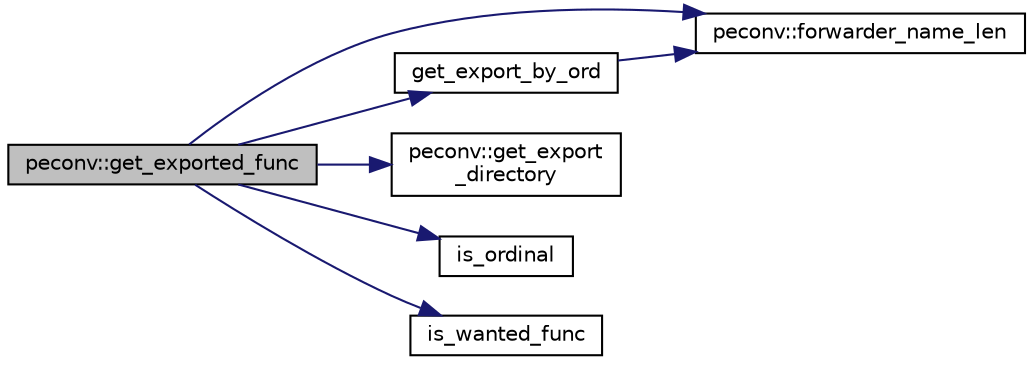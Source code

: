digraph "peconv::get_exported_func"
{
 // LATEX_PDF_SIZE
  edge [fontname="Helvetica",fontsize="10",labelfontname="Helvetica",labelfontsize="10"];
  node [fontname="Helvetica",fontsize="10",shape=record];
  rankdir="LR";
  Node1 [label="peconv::get_exported_func",height=0.2,width=0.4,color="black", fillcolor="grey75", style="filled", fontcolor="black",tooltip=" "];
  Node1 -> Node2 [color="midnightblue",fontsize="10",style="solid",fontname="Helvetica"];
  Node2 [label="peconv::forwarder_name_len",height=0.2,width=0.4,color="black", fillcolor="white", style="filled",URL="$namespacepeconv.html#a3b533a103defe4c62fdd1aabae46070c",tooltip=" "];
  Node1 -> Node3 [color="midnightblue",fontsize="10",style="solid",fontname="Helvetica"];
  Node3 [label="get_export_by_ord",height=0.2,width=0.4,color="black", fillcolor="white", style="filled",URL="$exports__lookup_8cpp.html#a7e5285ac601b348d1c928a37ef0a154b",tooltip=" "];
  Node3 -> Node2 [color="midnightblue",fontsize="10",style="solid",fontname="Helvetica"];
  Node1 -> Node4 [color="midnightblue",fontsize="10",style="solid",fontname="Helvetica"];
  Node4 [label="peconv::get_export\l_directory",height=0.2,width=0.4,color="black", fillcolor="white", style="filled",URL="$namespacepeconv.html#ade9f80c0751d090dd6212d1f74241bf0",tooltip=" "];
  Node1 -> Node5 [color="midnightblue",fontsize="10",style="solid",fontname="Helvetica"];
  Node5 [label="is_ordinal",height=0.2,width=0.4,color="black", fillcolor="white", style="filled",URL="$exports__lookup_8cpp.html#a82111c6ddd5ada9573e83780d12586f5",tooltip=" "];
  Node1 -> Node6 [color="midnightblue",fontsize="10",style="solid",fontname="Helvetica"];
  Node6 [label="is_wanted_func",height=0.2,width=0.4,color="black", fillcolor="white", style="filled",URL="$exports__lookup_8cpp.html#a65a5f4a1988104ac6de0e0b36c109a43",tooltip=" "];
}
